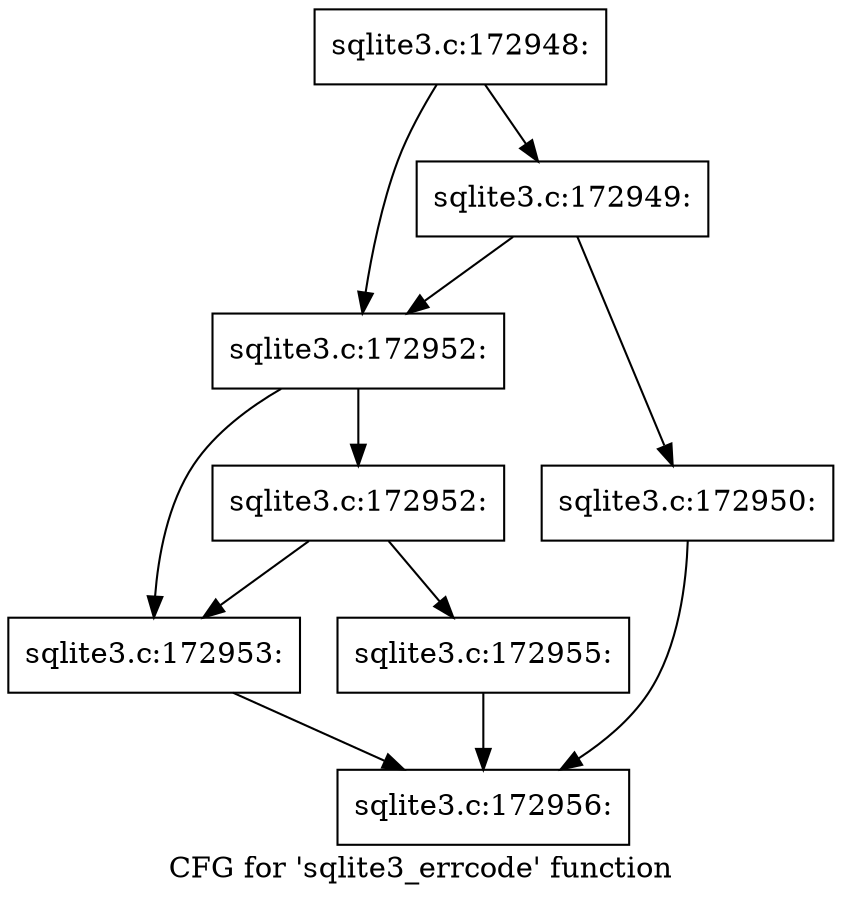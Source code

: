 digraph "CFG for 'sqlite3_errcode' function" {
	label="CFG for 'sqlite3_errcode' function";

	Node0x55c0f536c770 [shape=record,label="{sqlite3.c:172948:}"];
	Node0x55c0f536c770 -> Node0x55c0f6a67ce0;
	Node0x55c0f536c770 -> Node0x55c0f6a6c250;
	Node0x55c0f6a67ce0 [shape=record,label="{sqlite3.c:172949:}"];
	Node0x55c0f6a67ce0 -> Node0x55c0f6a6c250;
	Node0x55c0f6a67ce0 -> Node0x55c0f6a67bf0;
	Node0x55c0f6a67bf0 [shape=record,label="{sqlite3.c:172950:}"];
	Node0x55c0f6a67bf0 -> Node0x55c0f6a6bc30;
	Node0x55c0f6a6c250 [shape=record,label="{sqlite3.c:172952:}"];
	Node0x55c0f6a6c250 -> Node0x55c0f6a6cfd0;
	Node0x55c0f6a6c250 -> Node0x55c0f6a6cf30;
	Node0x55c0f6a6cfd0 [shape=record,label="{sqlite3.c:172952:}"];
	Node0x55c0f6a6cfd0 -> Node0x55c0f6a6cf30;
	Node0x55c0f6a6cfd0 -> Node0x55c0f6a6cf80;
	Node0x55c0f6a6cf30 [shape=record,label="{sqlite3.c:172953:}"];
	Node0x55c0f6a6cf30 -> Node0x55c0f6a6bc30;
	Node0x55c0f6a6cf80 [shape=record,label="{sqlite3.c:172955:}"];
	Node0x55c0f6a6cf80 -> Node0x55c0f6a6bc30;
	Node0x55c0f6a6bc30 [shape=record,label="{sqlite3.c:172956:}"];
}
